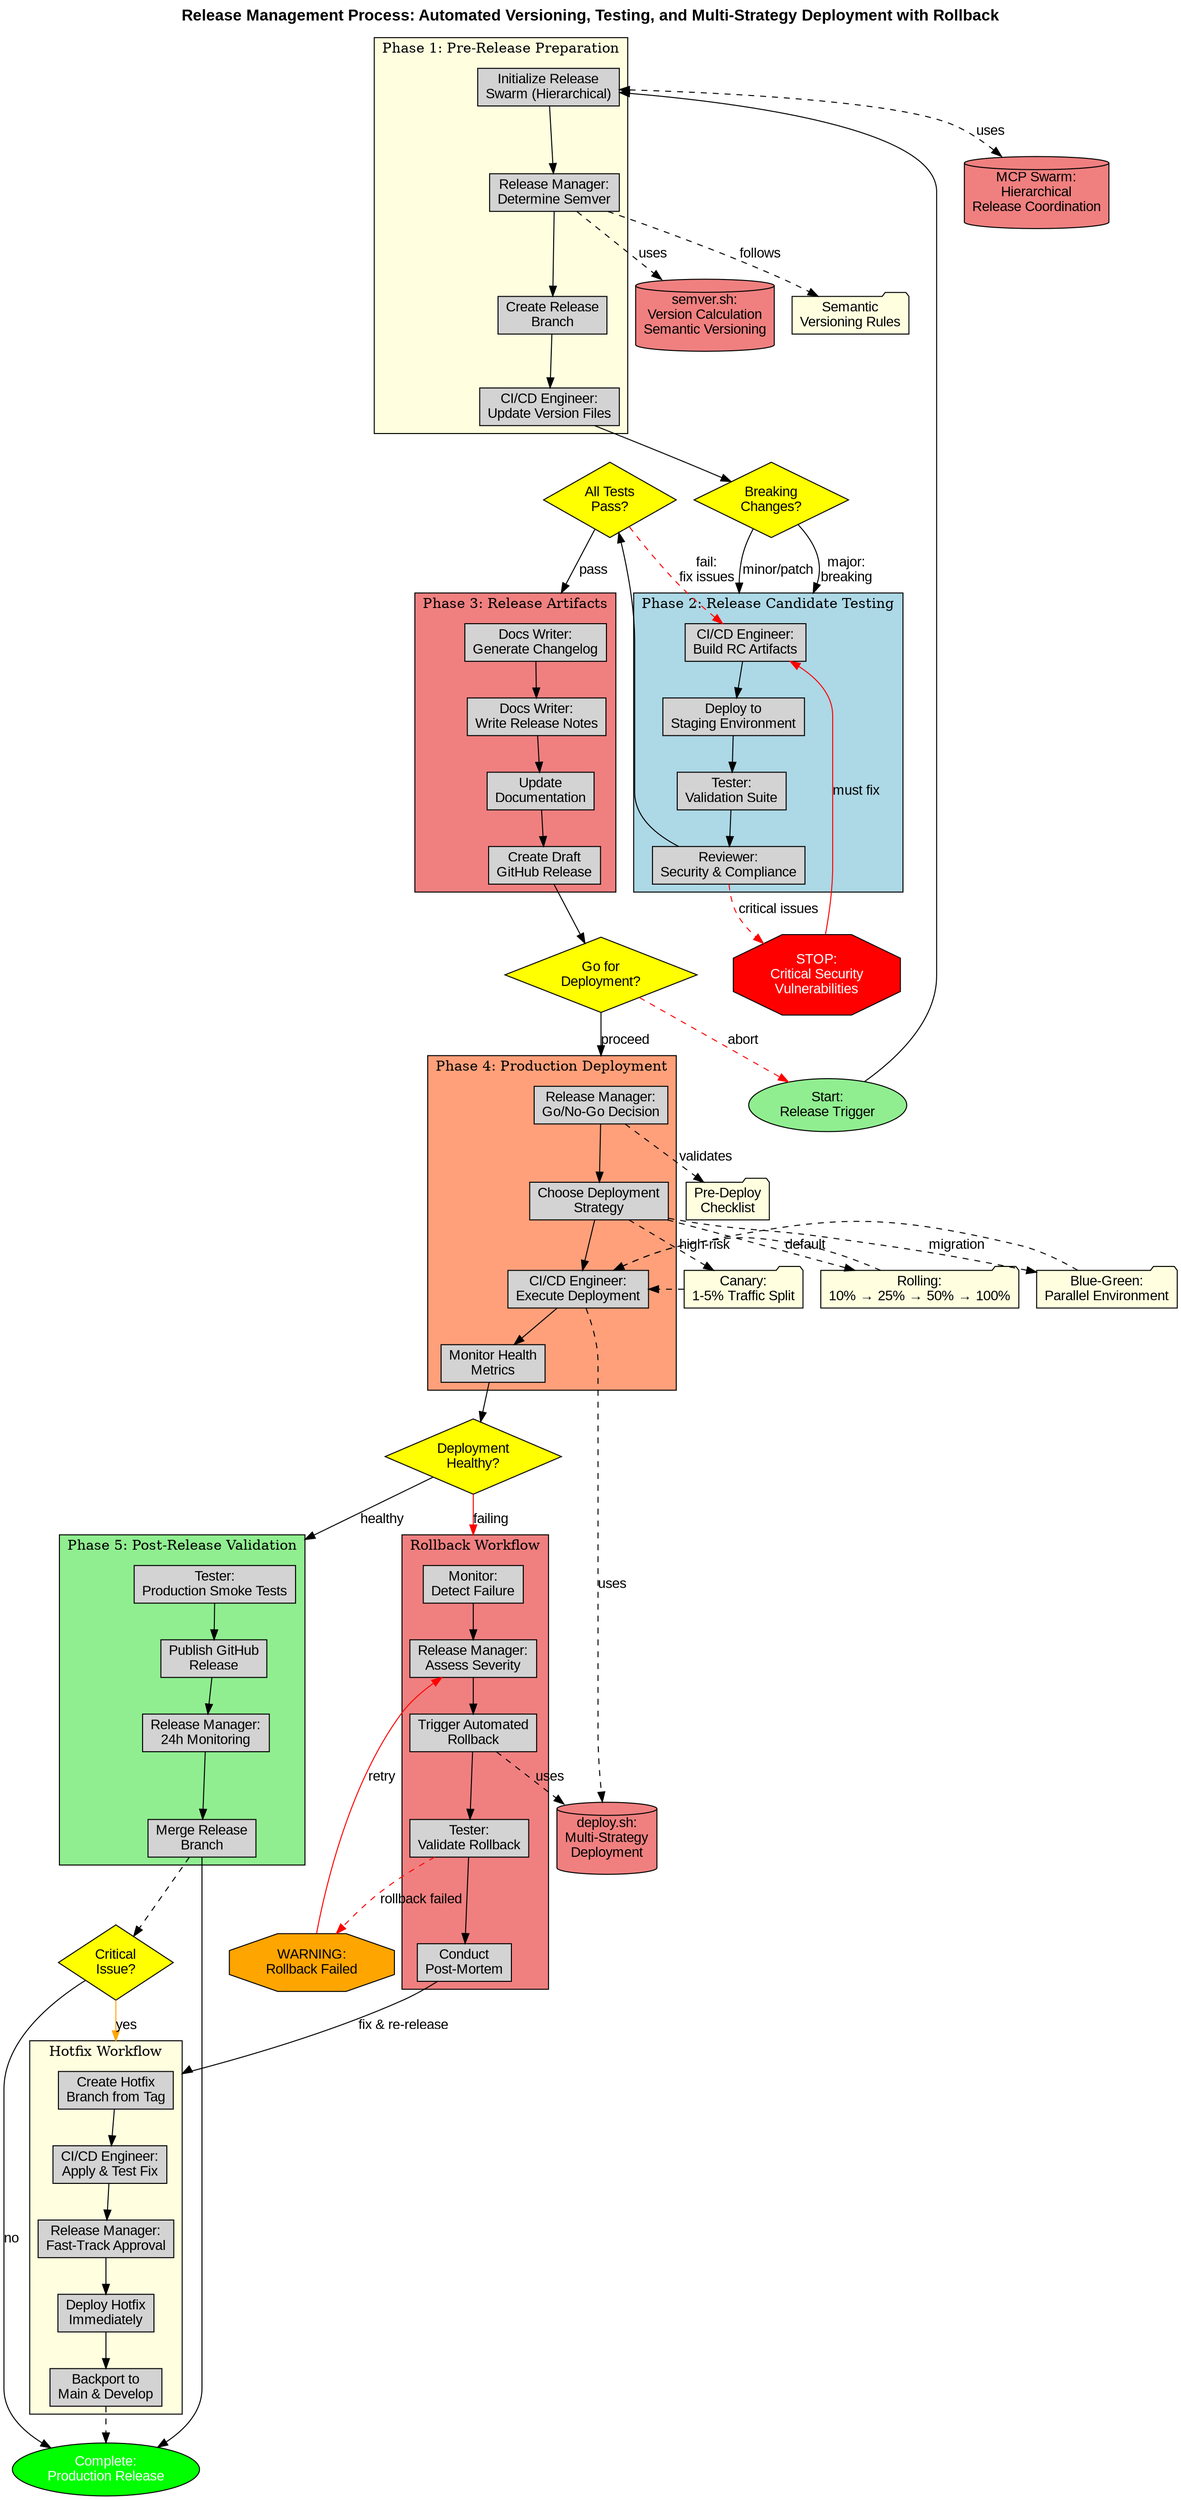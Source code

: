 digraph ReleaseManagementProcess {
    rankdir=TB;
    compound=true;
    node [shape=box, style=filled, fontname="Arial"];
    edge [fontname="Arial"];

    // Start and end
    start [shape=ellipse, label="Start:\nRelease Trigger", fillcolor=lightgreen];
    end [shape=ellipse, label="Complete:\nProduction Release", fillcolor=green, fontcolor=white];

    // Pre-release preparation
    subgraph cluster_prep {
        label="Phase 1: Pre-Release Preparation";
        fillcolor=lightyellow;
        style=filled;

        init_hierarchy [label="Initialize Release\nSwarm (Hierarchical)"];
        determine_version [label="Release Manager:\nDetermine Semver"];
        create_branch [label="Create Release\nBranch"];
        update_versions [label="CI/CD Engineer:\nUpdate Version Files"];

        init_hierarchy -> determine_version;
        determine_version -> create_branch;
        create_branch -> update_versions;
    }

    // Release candidate testing
    subgraph cluster_testing {
        label="Phase 2: Release Candidate Testing";
        fillcolor=lightblue;
        style=filled;

        build_rc [label="CI/CD Engineer:\nBuild RC Artifacts"];
        deploy_staging [label="Deploy to\nStaging Environment"];
        validate_suite [label="Tester:\nValidation Suite"];
        security_review [label="Reviewer:\nSecurity & Compliance"];

        build_rc -> deploy_staging;
        deploy_staging -> validate_suite;
        validate_suite -> security_review;
    }

    // Release artifacts
    subgraph cluster_artifacts {
        label="Phase 3: Release Artifacts";
        fillcolor=lightcoral;
        style=filled;

        gen_changelog [label="Docs Writer:\nGenerate Changelog"];
        write_notes [label="Docs Writer:\nWrite Release Notes"];
        update_docs [label="Update\nDocumentation"];
        create_draft [label="Create Draft\nGitHub Release"];

        gen_changelog -> write_notes;
        write_notes -> update_docs;
        update_docs -> create_draft;
    }

    // Production deployment
    subgraph cluster_deploy {
        label="Phase 4: Production Deployment";
        fillcolor=lightsalmon;
        style=filled;

        go_nogo [label="Release Manager:\nGo/No-Go Decision"];
        choose_strategy [label="Choose Deployment\nStrategy"];
        execute_deploy [label="CI/CD Engineer:\nExecute Deployment"];
        monitor_deploy [label="Monitor Health\nMetrics"];

        go_nogo -> choose_strategy;
        choose_strategy -> execute_deploy;
        execute_deploy -> monitor_deploy;
    }

    // Post-release validation
    subgraph cluster_postrelease {
        label="Phase 5: Post-Release Validation";
        fillcolor=lightgreen;
        style=filled;

        smoke_tests [label="Tester:\nProduction Smoke Tests"];
        publish_release [label="Publish GitHub\nRelease"];
        post_monitoring [label="Release Manager:\n24h Monitoring"];
        merge_branch [label="Merge Release\nBranch"];

        smoke_tests -> publish_release;
        publish_release -> post_monitoring;
        post_monitoring -> merge_branch;
    }

    // Hotfix workflow
    subgraph cluster_hotfix {
        label="Hotfix Workflow";
        fillcolor=lightyellow;
        style=filled;

        create_hotfix [label="Create Hotfix\nBranch from Tag"];
        apply_fix [label="CI/CD Engineer:\nApply & Test Fix"];
        fast_track [label="Release Manager:\nFast-Track Approval"];
        deploy_hotfix [label="Deploy Hotfix\nImmediately"];
        backport [label="Backport to\nMain & Develop"];

        create_hotfix -> apply_fix;
        apply_fix -> fast_track;
        fast_track -> deploy_hotfix;
        deploy_hotfix -> backport;
    }

    // Rollback workflow
    subgraph cluster_rollback {
        label="Rollback Workflow";
        fillcolor=lightcoral;
        style=filled;

        detect_failure [label="Monitor:\nDetect Failure"];
        assess_rollback [label="Release Manager:\nAssess Severity"];
        trigger_rollback [label="Trigger Automated\nRollback"];
        validate_rollback [label="Tester:\nValidate Rollback"];
        postmortem [label="Conduct\nPost-Mortem"];

        detect_failure -> assess_rollback;
        assess_rollback -> trigger_rollback;
        trigger_rollback -> validate_rollback;
        validate_rollback -> postmortem;
    }

    // Decision points
    version_type [shape=diamond, label="Breaking\nChanges?", fillcolor=yellow];
    tests_pass [shape=diamond, label="All Tests\nPass?", fillcolor=yellow];
    go_decision [shape=diamond, label="Go for\nDeployment?", fillcolor=yellow];
    deploy_success [shape=diamond, label="Deployment\nHealthy?", fillcolor=yellow];
    hotfix_needed [shape=diamond, label="Critical\nIssue?", fillcolor=yellow];

    // Deployment strategies
    rolling [shape=folder, label="Rolling:\n10% → 25% → 50% → 100%", fillcolor=lightyellow];
    bluegreen [shape=folder, label="Blue-Green:\nParallel Environment", fillcolor=lightyellow];
    canary [shape=folder, label="Canary:\n1-5% Traffic Split", fillcolor=lightyellow];

    // External tools
    mcp_hierarchy [shape=cylinder, label="MCP Swarm:\nHierarchical\nRelease Coordination", fillcolor=lightcoral];
    semver_script [shape=cylinder, label="semver.sh:\nVersion Calculation\nSemantic Versioning", fillcolor=lightcoral];
    deploy_script [shape=cylinder, label="deploy.sh:\nMulti-Strategy\nDeployment", fillcolor=lightcoral];

    // Main flow
    start -> init_hierarchy;
    update_versions -> version_type;

    version_type -> build_rc [lhead=cluster_testing, label="major:\nbreaking"];
    version_type -> build_rc [lhead=cluster_testing, label="minor/patch"];

    security_review -> tests_pass;
    tests_pass -> gen_changelog [lhead=cluster_artifacts, label="pass"];
    tests_pass -> build_rc [label="fail:\nfix issues", style=dashed, color=red];

    create_draft -> go_decision;
    go_decision -> go_nogo [lhead=cluster_deploy, label="proceed"];
    go_decision -> start [label="abort", style=dashed, color=red];

    // Deployment strategy selection
    choose_strategy -> rolling [style=dashed, label="default"];
    choose_strategy -> bluegreen [style=dashed, label="migration"];
    choose_strategy -> canary [style=dashed, label="high-risk"];

    rolling -> execute_deploy [style=dashed];
    bluegreen -> execute_deploy [style=dashed];
    canary -> execute_deploy [style=dashed];

    monitor_deploy -> deploy_success;
    deploy_success -> smoke_tests [lhead=cluster_postrelease, label="healthy"];
    deploy_success -> detect_failure [lhead=cluster_rollback, label="failing", color=red];

    merge_branch -> end;

    // Hotfix path
    merge_branch -> hotfix_needed [style=dashed];
    hotfix_needed -> create_hotfix [lhead=cluster_hotfix, label="yes", color=orange];
    hotfix_needed -> end [label="no"];

    backport -> end [style=dashed];

    // Rollback path
    postmortem -> create_hotfix [lhead=cluster_hotfix, label="fix & re-release"];

    // External tool usage
    init_hierarchy -> mcp_hierarchy [style=dashed, label="uses", dir=both];
    determine_version -> semver_script [style=dashed, label="uses"];
    execute_deploy -> deploy_script [style=dashed, label="uses"];
    trigger_rollback -> deploy_script [style=dashed, label="uses"];

    // Critical warnings
    security_block [shape=octagon, label="STOP:\nCritical Security\nVulnerabilities", fillcolor=red, fontcolor=white];
    no_rollback [shape=octagon, label="WARNING:\nRollback Failed", fillcolor=orange];

    security_review -> security_block [style=dashed, label="critical issues", color=red];
    security_block -> build_rc [label="must fix", color=red];

    validate_rollback -> no_rollback [style=dashed, label="rollback failed", color=red];
    no_rollback -> assess_rollback [label="retry", color=red];

    // Best practices
    semver_rules [shape=folder, label="Semantic\nVersioning Rules", fillcolor=lightyellow];
    deploy_checklist [shape=folder, label="Pre-Deploy\nChecklist", fillcolor=lightyellow];

    determine_version -> semver_rules [style=dashed, label="follows"];
    go_nogo -> deploy_checklist [style=dashed, label="validates"];

    labelloc="t";
    label="Release Management Process: Automated Versioning, Testing, and Multi-Strategy Deployment with Rollback";
    fontsize=16;
    fontname="Arial Bold";
}

